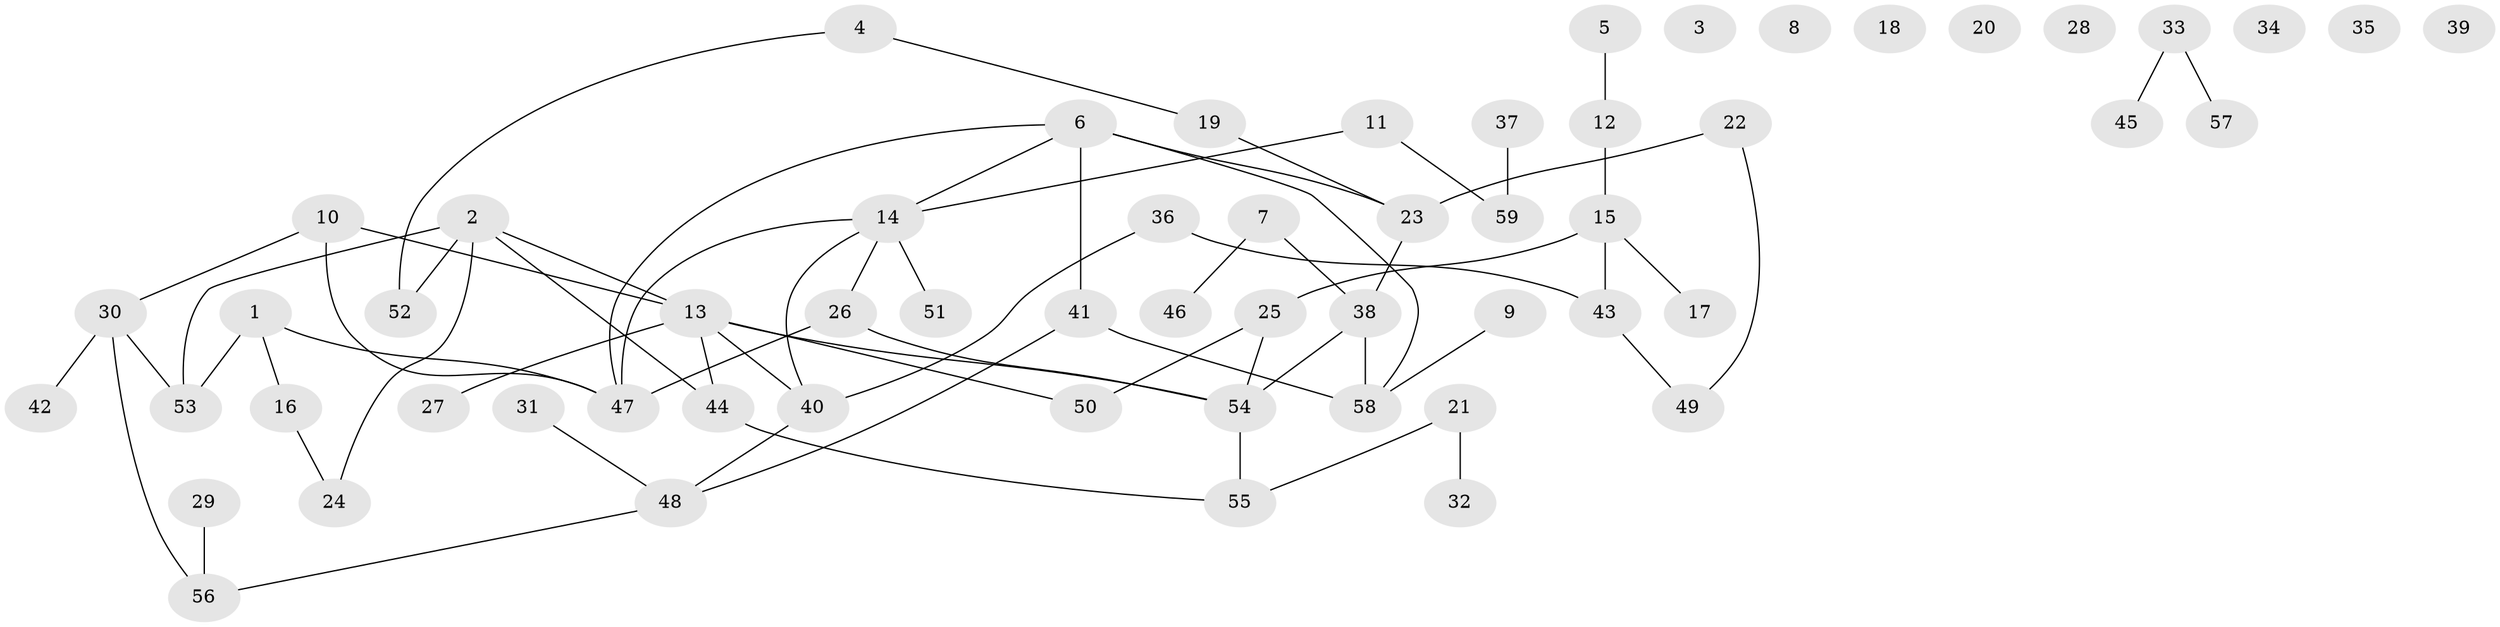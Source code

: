 // Generated by graph-tools (version 1.1) at 2025/49/03/09/25 03:49:12]
// undirected, 59 vertices, 67 edges
graph export_dot {
graph [start="1"]
  node [color=gray90,style=filled];
  1;
  2;
  3;
  4;
  5;
  6;
  7;
  8;
  9;
  10;
  11;
  12;
  13;
  14;
  15;
  16;
  17;
  18;
  19;
  20;
  21;
  22;
  23;
  24;
  25;
  26;
  27;
  28;
  29;
  30;
  31;
  32;
  33;
  34;
  35;
  36;
  37;
  38;
  39;
  40;
  41;
  42;
  43;
  44;
  45;
  46;
  47;
  48;
  49;
  50;
  51;
  52;
  53;
  54;
  55;
  56;
  57;
  58;
  59;
  1 -- 16;
  1 -- 47;
  1 -- 53;
  2 -- 13;
  2 -- 24;
  2 -- 44;
  2 -- 52;
  2 -- 53;
  4 -- 19;
  4 -- 52;
  5 -- 12;
  6 -- 14;
  6 -- 23;
  6 -- 41;
  6 -- 47;
  6 -- 58;
  7 -- 38;
  7 -- 46;
  9 -- 58;
  10 -- 13;
  10 -- 30;
  10 -- 47;
  11 -- 14;
  11 -- 59;
  12 -- 15;
  13 -- 27;
  13 -- 40;
  13 -- 44;
  13 -- 50;
  13 -- 54;
  14 -- 26;
  14 -- 40;
  14 -- 47;
  14 -- 51;
  15 -- 17;
  15 -- 25;
  15 -- 43;
  16 -- 24;
  19 -- 23;
  21 -- 32;
  21 -- 55;
  22 -- 23;
  22 -- 49;
  23 -- 38;
  25 -- 50;
  25 -- 54;
  26 -- 47;
  26 -- 54;
  29 -- 56;
  30 -- 42;
  30 -- 53;
  30 -- 56;
  31 -- 48;
  33 -- 45;
  33 -- 57;
  36 -- 40;
  36 -- 43;
  37 -- 59;
  38 -- 54;
  38 -- 58;
  40 -- 48;
  41 -- 48;
  41 -- 58;
  43 -- 49;
  44 -- 55;
  48 -- 56;
  54 -- 55;
}
